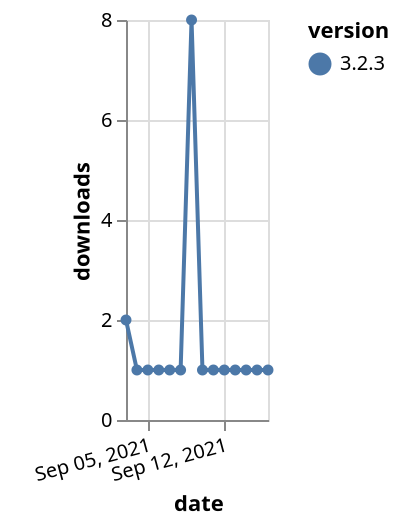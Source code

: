 {"$schema": "https://vega.github.io/schema/vega-lite/v5.json", "description": "A simple bar chart with embedded data.", "data": {"values": [{"date": "2021-09-03", "total": 627, "delta": 2, "version": "3.2.3"}, {"date": "2021-09-04", "total": 628, "delta": 1, "version": "3.2.3"}, {"date": "2021-09-05", "total": 629, "delta": 1, "version": "3.2.3"}, {"date": "2021-09-06", "total": 630, "delta": 1, "version": "3.2.3"}, {"date": "2021-09-07", "total": 631, "delta": 1, "version": "3.2.3"}, {"date": "2021-09-08", "total": 632, "delta": 1, "version": "3.2.3"}, {"date": "2021-09-09", "total": 640, "delta": 8, "version": "3.2.3"}, {"date": "2021-09-10", "total": 641, "delta": 1, "version": "3.2.3"}, {"date": "2021-09-11", "total": 642, "delta": 1, "version": "3.2.3"}, {"date": "2021-09-12", "total": 643, "delta": 1, "version": "3.2.3"}, {"date": "2021-09-13", "total": 644, "delta": 1, "version": "3.2.3"}, {"date": "2021-09-14", "total": 645, "delta": 1, "version": "3.2.3"}, {"date": "2021-09-15", "total": 646, "delta": 1, "version": "3.2.3"}, {"date": "2021-09-16", "total": 647, "delta": 1, "version": "3.2.3"}]}, "width": "container", "mark": {"type": "line", "point": {"filled": true}}, "encoding": {"x": {"field": "date", "type": "temporal", "timeUnit": "yearmonthdate", "title": "date", "axis": {"labelAngle": -15}}, "y": {"field": "delta", "type": "quantitative", "title": "downloads"}, "color": {"field": "version", "type": "nominal"}, "tooltip": {"field": "delta"}}}